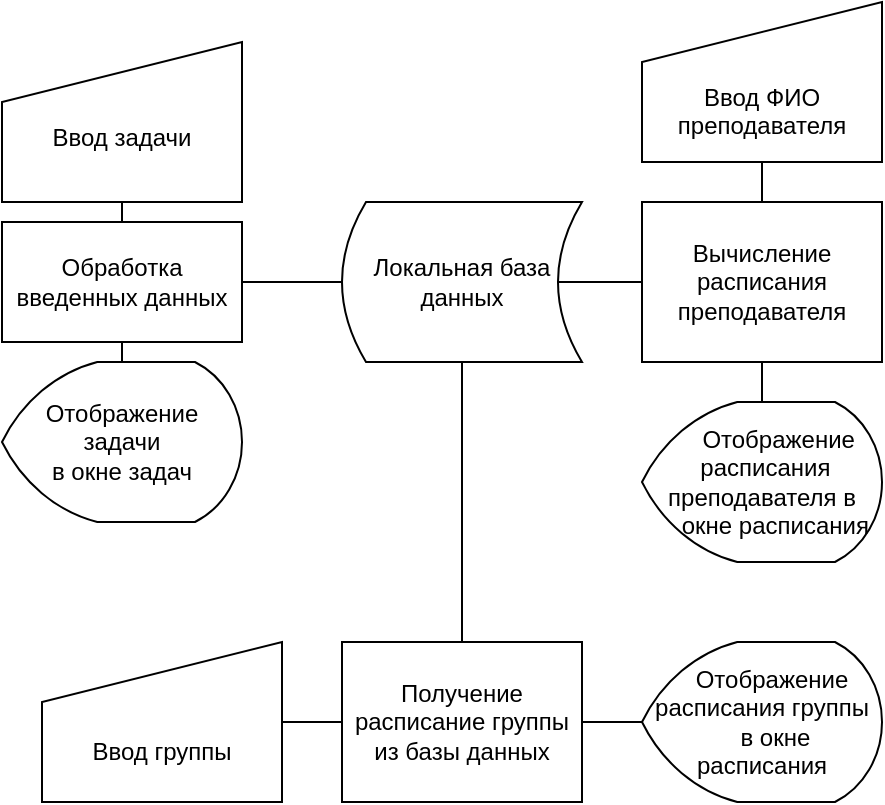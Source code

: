 <mxfile version="21.2.9" type="device">
  <diagram id="B6hxKXUuxW_bQRtnd0Nd" name="Page-1">
    <mxGraphModel dx="1009" dy="550" grid="1" gridSize="10" guides="1" tooltips="1" connect="1" arrows="1" fold="1" page="1" pageScale="1" pageWidth="827" pageHeight="1169" math="0" shadow="0">
      <root>
        <mxCell id="0" />
        <mxCell id="1" parent="0" />
        <mxCell id="qeF7a1N1rfJiw4O3Gbkl-33" style="edgeStyle=orthogonalEdgeStyle;rounded=0;orthogonalLoop=1;jettySize=auto;html=1;exitX=0.5;exitY=1;exitDx=0;exitDy=0;entryX=0.5;entryY=0;entryDx=0;entryDy=0;entryPerimeter=0;endArrow=none;endFill=0;" parent="1" source="-z8G4WyMz3Rr6xbmnv1U-8" target="kNP4vPVfDRejxjYC4Ont-6" edge="1">
          <mxGeometry relative="1" as="geometry">
            <mxPoint x="570" y="480" as="sourcePoint" />
          </mxGeometry>
        </mxCell>
        <mxCell id="kNP4vPVfDRejxjYC4Ont-6" value="Отображение задачи &lt;br&gt;&lt;div&gt;&lt;span&gt;в окне задач&lt;/span&gt;&lt;/div&gt;" style="strokeWidth=1;html=1;shape=mxgraph.flowchart.display;whiteSpace=wrap;align=center;" parent="1" vertex="1">
          <mxGeometry x="510" y="400" width="120" height="80" as="geometry" />
        </mxCell>
        <mxCell id="z2_UE_KUAXprEUgmVMjb-5" style="edgeStyle=orthogonalEdgeStyle;rounded=0;orthogonalLoop=1;jettySize=auto;html=1;endArrow=none;endFill=0;" edge="1" parent="1" source="kNP4vPVfDRejxjYC4Ont-8" target="kNP4vPVfDRejxjYC4Ont-11">
          <mxGeometry relative="1" as="geometry" />
        </mxCell>
        <mxCell id="kNP4vPVfDRejxjYC4Ont-8" value="Получение расписание группы из базы данных" style="rounded=0;whiteSpace=wrap;html=1;strokeWidth=1;" parent="1" vertex="1">
          <mxGeometry x="680" y="540" width="120" height="80" as="geometry" />
        </mxCell>
        <mxCell id="kNP4vPVfDRejxjYC4Ont-11" value="&amp;nbsp; &amp;nbsp; &amp;nbsp; Отображение&amp;nbsp; &amp;nbsp; &amp;nbsp;расписания группы&amp;nbsp; &amp;nbsp; &amp;nbsp; в окне &lt;br&gt;расписания" style="strokeWidth=1;html=1;shape=mxgraph.flowchart.display;whiteSpace=wrap;" parent="1" vertex="1">
          <mxGeometry x="830" y="540" width="120" height="80" as="geometry" />
        </mxCell>
        <mxCell id="kNP4vPVfDRejxjYC4Ont-18" style="edgeStyle=orthogonalEdgeStyle;rounded=0;orthogonalLoop=1;jettySize=auto;html=1;exitX=0.5;exitY=1;exitDx=0;exitDy=0;endArrow=none;endFill=0;" parent="1" source="kNP4vPVfDRejxjYC4Ont-14" target="kNP4vPVfDRejxjYC4Ont-16" edge="1">
          <mxGeometry relative="1" as="geometry" />
        </mxCell>
        <mxCell id="-z8G4WyMz3Rr6xbmnv1U-16" style="edgeStyle=orthogonalEdgeStyle;rounded=0;orthogonalLoop=1;jettySize=auto;html=1;exitX=0;exitY=0.5;exitDx=0;exitDy=0;endArrow=none;endFill=0;" parent="1" source="kNP4vPVfDRejxjYC4Ont-14" edge="1">
          <mxGeometry relative="1" as="geometry">
            <mxPoint x="750" y="360" as="targetPoint" />
          </mxGeometry>
        </mxCell>
        <mxCell id="kNP4vPVfDRejxjYC4Ont-14" value="Вычисление расписания преподавателя" style="rounded=0;whiteSpace=wrap;html=1;strokeWidth=1;" parent="1" vertex="1">
          <mxGeometry x="830" y="320" width="120" height="80" as="geometry" />
        </mxCell>
        <mxCell id="kNP4vPVfDRejxjYC4Ont-16" value="&amp;nbsp; &amp;nbsp; &amp;nbsp; &amp;nbsp; Отображение&amp;nbsp; &amp;nbsp; &amp;nbsp; &amp;nbsp; &amp;nbsp; &amp;nbsp; расписания&amp;nbsp; &amp;nbsp; &amp;nbsp; &amp;nbsp; &amp;nbsp; &amp;nbsp;преподавателя в&amp;nbsp; &amp;nbsp; &amp;nbsp; &amp;nbsp; окне расписания" style="strokeWidth=1;html=1;shape=mxgraph.flowchart.display;whiteSpace=wrap;" parent="1" vertex="1">
          <mxGeometry x="830" y="420" width="120" height="80" as="geometry" />
        </mxCell>
        <mxCell id="z2_UE_KUAXprEUgmVMjb-1" style="edgeStyle=orthogonalEdgeStyle;rounded=0;orthogonalLoop=1;jettySize=auto;html=1;endArrow=none;endFill=0;" edge="1" parent="1" source="qeF7a1N1rfJiw4O3Gbkl-4" target="kNP4vPVfDRejxjYC4Ont-14">
          <mxGeometry relative="1" as="geometry" />
        </mxCell>
        <mxCell id="qeF7a1N1rfJiw4O3Gbkl-4" value="&lt;br&gt;&lt;br&gt;Ввод ФИО преподавателя" style="shape=manualInput;whiteSpace=wrap;html=1;" parent="1" vertex="1">
          <mxGeometry x="830" y="220" width="120" height="80" as="geometry" />
        </mxCell>
        <mxCell id="-z8G4WyMz3Rr6xbmnv1U-11" style="edgeStyle=orthogonalEdgeStyle;rounded=0;orthogonalLoop=1;jettySize=auto;html=1;entryX=0.5;entryY=0;entryDx=0;entryDy=0;endArrow=none;endFill=0;exitX=0.5;exitY=1;exitDx=0;exitDy=0;" parent="1" source="qeF7a1N1rfJiw4O3Gbkl-5" target="-z8G4WyMz3Rr6xbmnv1U-8" edge="1">
          <mxGeometry relative="1" as="geometry">
            <mxPoint x="570" y="330" as="sourcePoint" />
          </mxGeometry>
        </mxCell>
        <mxCell id="z2_UE_KUAXprEUgmVMjb-2" style="edgeStyle=orthogonalEdgeStyle;rounded=0;orthogonalLoop=1;jettySize=auto;html=1;entryX=0;entryY=0.5;entryDx=0;entryDy=0;endArrow=none;endFill=0;" edge="1" parent="1" source="-z8G4WyMz3Rr6xbmnv1U-8" target="kNP4vPVfDRejxjYC4Ont-9">
          <mxGeometry relative="1" as="geometry" />
        </mxCell>
        <mxCell id="-z8G4WyMz3Rr6xbmnv1U-8" value="Обработка введенных данных" style="rounded=0;whiteSpace=wrap;html=1;" parent="1" vertex="1">
          <mxGeometry x="510" y="330" width="120" height="60" as="geometry" />
        </mxCell>
        <mxCell id="qeF7a1N1rfJiw4O3Gbkl-5" value="&lt;br&gt;Ввод задачи" style="shape=manualInput;whiteSpace=wrap;html=1;" parent="1" vertex="1">
          <mxGeometry x="510" y="240" width="120" height="80" as="geometry" />
        </mxCell>
        <mxCell id="z2_UE_KUAXprEUgmVMjb-6" style="edgeStyle=orthogonalEdgeStyle;rounded=0;orthogonalLoop=1;jettySize=auto;html=1;entryX=0.5;entryY=0;entryDx=0;entryDy=0;endArrow=none;endFill=0;" edge="1" parent="1" source="kNP4vPVfDRejxjYC4Ont-9" target="kNP4vPVfDRejxjYC4Ont-8">
          <mxGeometry relative="1" as="geometry" />
        </mxCell>
        <mxCell id="kNP4vPVfDRejxjYC4Ont-9" value="Локальная база данных" style="shape=dataStorage;whiteSpace=wrap;html=1;" parent="1" vertex="1">
          <mxGeometry x="680" y="320" width="120" height="80" as="geometry" />
        </mxCell>
        <mxCell id="z2_UE_KUAXprEUgmVMjb-4" style="edgeStyle=orthogonalEdgeStyle;rounded=0;orthogonalLoop=1;jettySize=auto;html=1;exitX=1;exitY=0.5;exitDx=0;exitDy=0;entryX=0;entryY=0.5;entryDx=0;entryDy=0;endArrow=none;endFill=0;" edge="1" parent="1" source="z2_UE_KUAXprEUgmVMjb-3" target="kNP4vPVfDRejxjYC4Ont-8">
          <mxGeometry relative="1" as="geometry" />
        </mxCell>
        <mxCell id="z2_UE_KUAXprEUgmVMjb-3" value="&lt;br&gt;&lt;br&gt;Ввод группы" style="shape=manualInput;whiteSpace=wrap;html=1;" vertex="1" parent="1">
          <mxGeometry x="530" y="540" width="120" height="80" as="geometry" />
        </mxCell>
      </root>
    </mxGraphModel>
  </diagram>
</mxfile>
